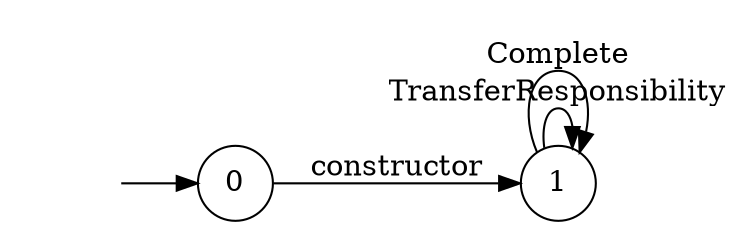 digraph "Dapp-Automata-data/fuzzer/testnetdata-model-rq1/BasicProvenance/FSM-0" {
	graph [rankdir=LR]
	"" [label="" shape=plaintext]
	1 [label=1 shape=circle]
	0 [label=0 shape=circle]
	"" -> 0 [label=""]
	0 -> 1 [label=constructor]
	1 -> 1 [label=TransferResponsibility]
	1 -> 1 [label=Complete]
}
